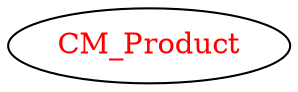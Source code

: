 digraph dependencyGraph {
 concentrate=true;
 ranksep="2.0";
 rankdir="LR"; 
 splines="ortho";
"CM_Product" [fontcolor="red"];
}